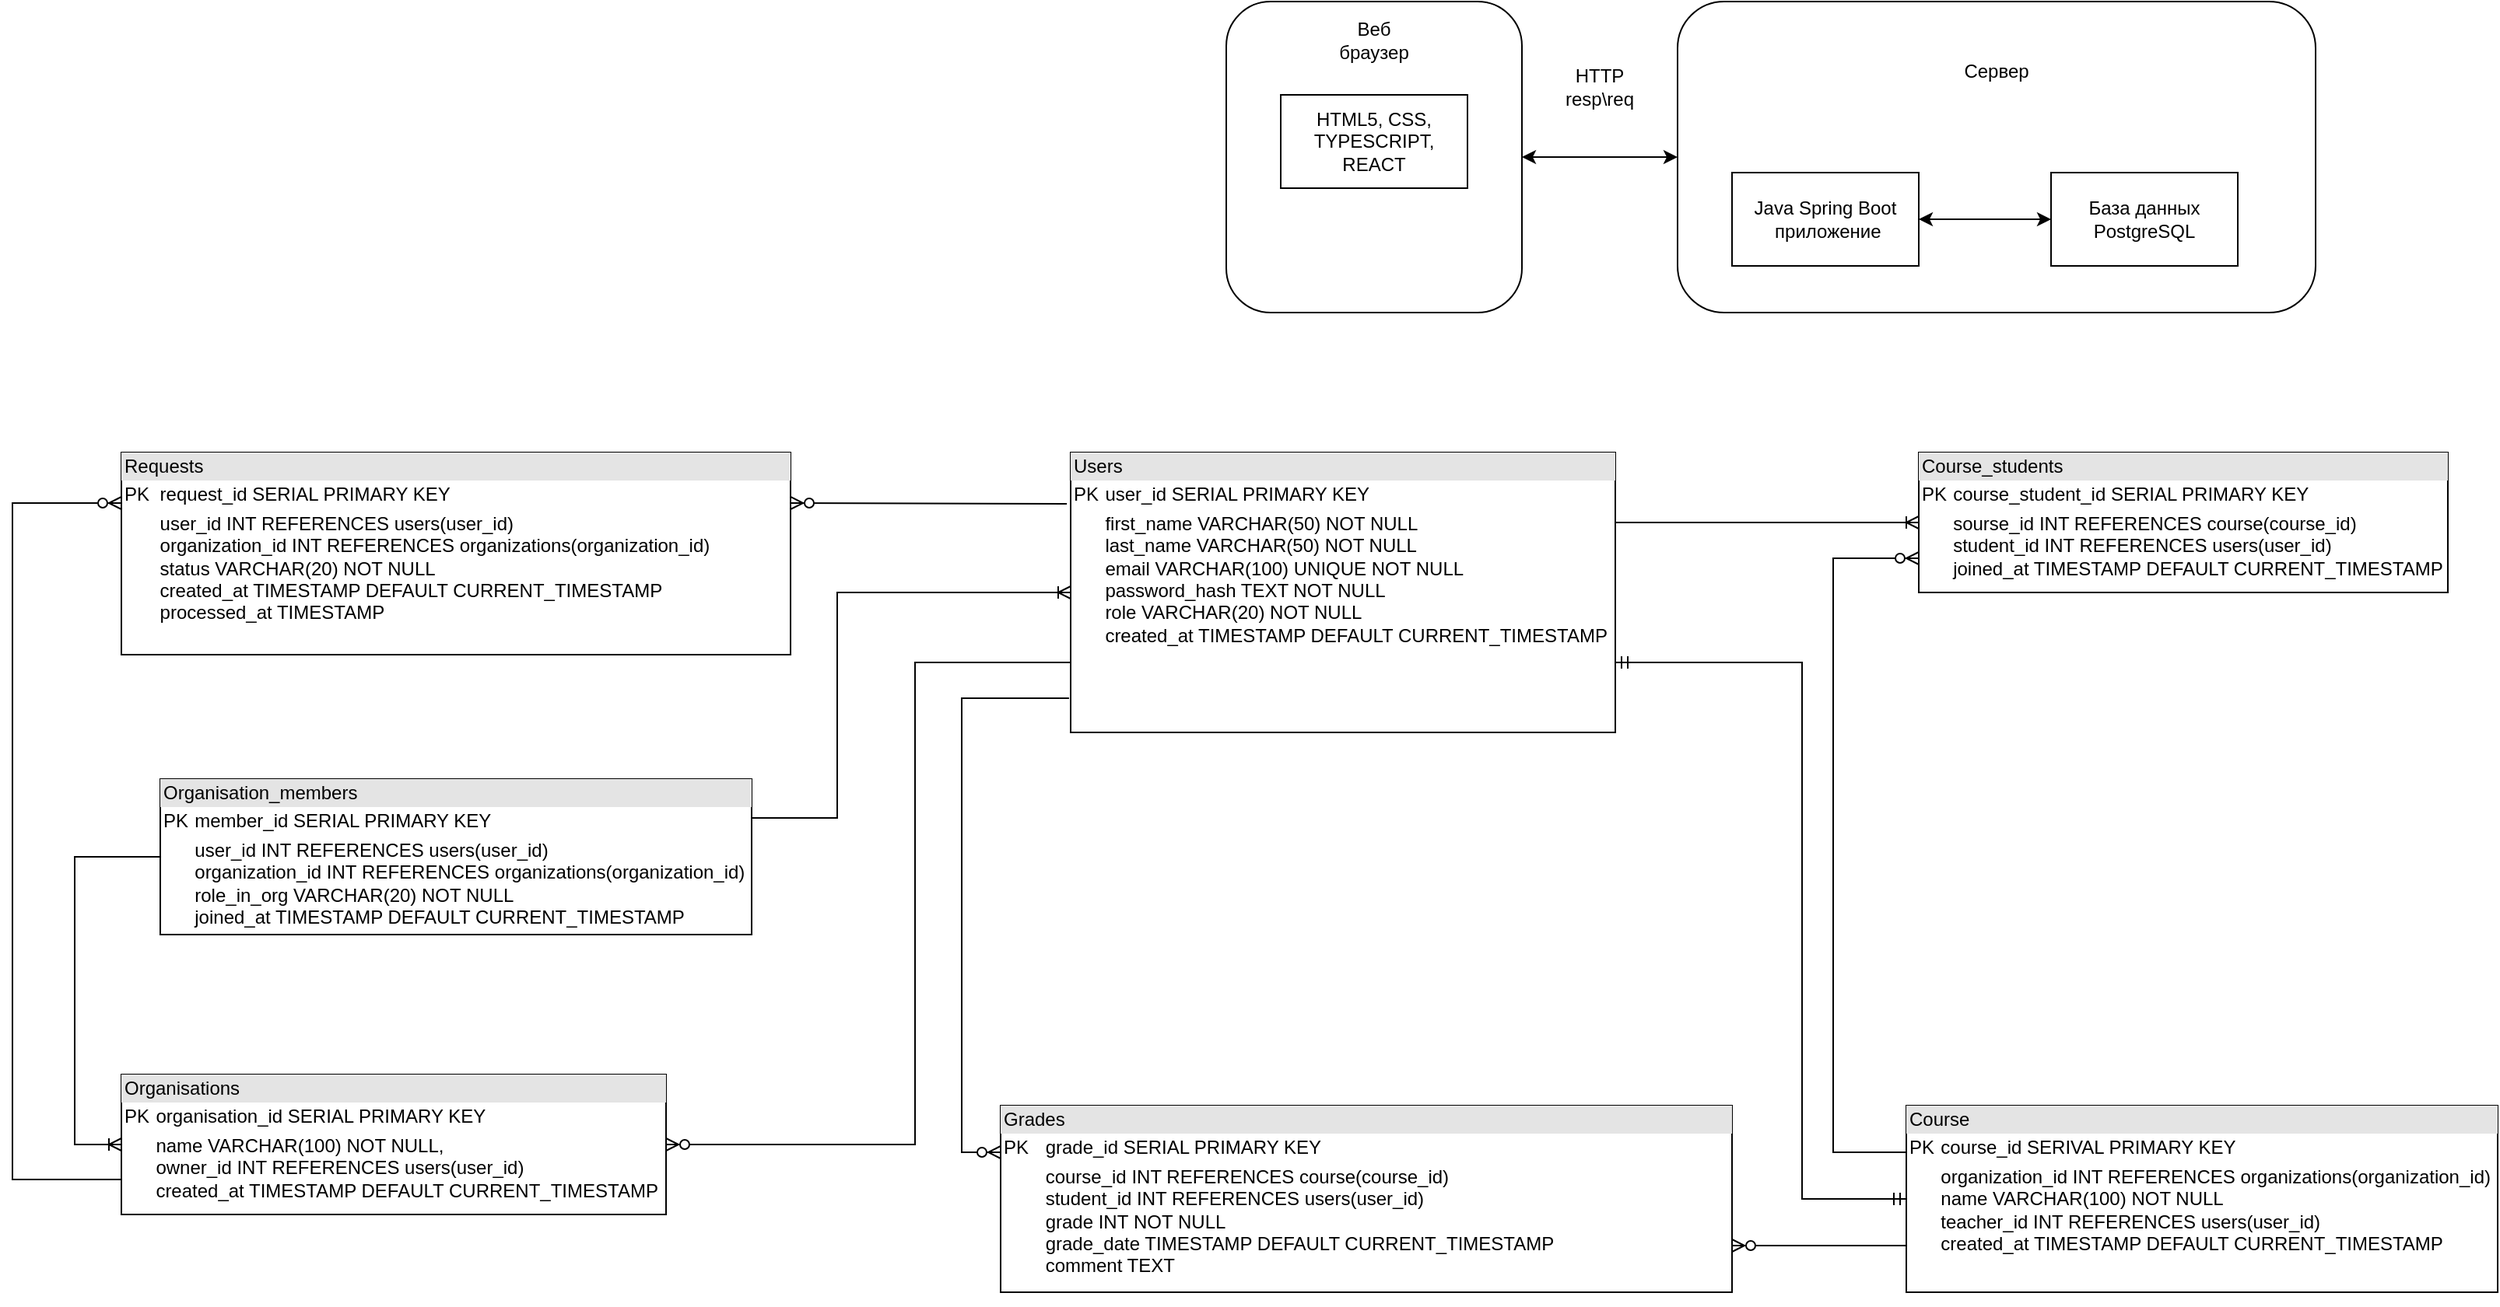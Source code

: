 <mxfile version="25.0.1">
  <diagram name="Страница — 1" id="V6rJdf1PqsG2V1mrnfjP">
    <mxGraphModel dx="2069" dy="647" grid="1" gridSize="10" guides="1" tooltips="1" connect="1" arrows="1" fold="1" page="1" pageScale="1" pageWidth="827" pageHeight="1169" math="0" shadow="0">
      <root>
        <mxCell id="0" />
        <mxCell id="1" parent="0" />
        <mxCell id="6faelGGpGeSTUQcnITrF-1" value="" style="rounded=1;whiteSpace=wrap;html=1;" parent="1" vertex="1">
          <mxGeometry x="390" y="210" width="190" height="200" as="geometry" />
        </mxCell>
        <mxCell id="6faelGGpGeSTUQcnITrF-2" value="Веб браузер" style="text;html=1;align=center;verticalAlign=middle;whiteSpace=wrap;rounded=0;" parent="1" vertex="1">
          <mxGeometry x="455" y="220" width="60" height="30" as="geometry" />
        </mxCell>
        <mxCell id="6faelGGpGeSTUQcnITrF-4" value="HTML5, CSS, TYPESCRIPT, REACT" style="rounded=0;whiteSpace=wrap;html=1;" parent="1" vertex="1">
          <mxGeometry x="425" y="270" width="120" height="60" as="geometry" />
        </mxCell>
        <mxCell id="6faelGGpGeSTUQcnITrF-6" value="" style="rounded=1;whiteSpace=wrap;html=1;" parent="1" vertex="1">
          <mxGeometry x="680" y="210" width="410" height="200" as="geometry" />
        </mxCell>
        <mxCell id="6faelGGpGeSTUQcnITrF-7" value="" style="endArrow=classic;startArrow=classic;html=1;rounded=0;entryX=0;entryY=0.5;entryDx=0;entryDy=0;exitX=1;exitY=0.5;exitDx=0;exitDy=0;" parent="1" source="6faelGGpGeSTUQcnITrF-1" target="6faelGGpGeSTUQcnITrF-6" edge="1">
          <mxGeometry width="50" height="50" relative="1" as="geometry">
            <mxPoint x="600" y="360" as="sourcePoint" />
            <mxPoint x="650" y="310" as="targetPoint" />
          </mxGeometry>
        </mxCell>
        <mxCell id="6faelGGpGeSTUQcnITrF-8" value="HTTP&lt;div&gt;resp\req&lt;/div&gt;" style="text;html=1;align=center;verticalAlign=middle;whiteSpace=wrap;rounded=0;" parent="1" vertex="1">
          <mxGeometry x="600" y="250" width="60" height="30" as="geometry" />
        </mxCell>
        <mxCell id="6faelGGpGeSTUQcnITrF-11" value="Сервер" style="text;html=1;align=center;verticalAlign=middle;whiteSpace=wrap;rounded=0;" parent="1" vertex="1">
          <mxGeometry x="855" y="240" width="60" height="30" as="geometry" />
        </mxCell>
        <mxCell id="6faelGGpGeSTUQcnITrF-12" value="Java Spring Boot&lt;div&gt;&amp;nbsp;приложение&lt;/div&gt;" style="rounded=0;whiteSpace=wrap;html=1;" parent="1" vertex="1">
          <mxGeometry x="715" y="320" width="120" height="60" as="geometry" />
        </mxCell>
        <mxCell id="6faelGGpGeSTUQcnITrF-16" value="База данных PostgreSQL" style="rounded=0;whiteSpace=wrap;html=1;" parent="1" vertex="1">
          <mxGeometry x="920" y="320" width="120" height="60" as="geometry" />
        </mxCell>
        <mxCell id="6faelGGpGeSTUQcnITrF-17" value="" style="endArrow=classic;startArrow=classic;html=1;rounded=0;entryX=0;entryY=0.5;entryDx=0;entryDy=0;exitX=1;exitY=0.5;exitDx=0;exitDy=0;" parent="1" source="6faelGGpGeSTUQcnITrF-12" target="6faelGGpGeSTUQcnITrF-16" edge="1">
          <mxGeometry width="50" height="50" relative="1" as="geometry">
            <mxPoint x="880" y="450" as="sourcePoint" />
            <mxPoint x="930" y="400" as="targetPoint" />
          </mxGeometry>
        </mxCell>
        <mxCell id="cuGPar4a3bwMZqJY6J5C-8" value="&lt;div style=&quot;box-sizing:border-box;width:100%;background:#e4e4e4;padding:2px;&quot;&gt;Users&lt;/div&gt;&lt;table style=&quot;width:100%;font-size:1em;&quot; cellpadding=&quot;2&quot; cellspacing=&quot;0&quot;&gt;&lt;tbody&gt;&lt;tr&gt;&lt;td&gt;PK&lt;/td&gt;&lt;td&gt;user_id SERIAL PRIMARY KEY&lt;/td&gt;&lt;/tr&gt;&lt;tr&gt;&lt;td&gt;&lt;br&gt;&lt;/td&gt;&lt;td&gt;first_name VARCHAR(50) NOT NULL&lt;br&gt;last_name VARCHAR(50) NOT NULL&lt;br&gt;email &lt;span class=&quot;hljs-type&quot;&gt;VARCHAR&lt;/span&gt;(&lt;span class=&quot;hljs-number&quot;&gt;100&lt;/span&gt;) &lt;span class=&quot;hljs-keyword&quot;&gt;UNIQUE&lt;/span&gt; &lt;span class=&quot;hljs-keyword&quot;&gt;NOT&lt;/span&gt; &lt;span class=&quot;hljs-keyword&quot;&gt;NULL&lt;br&gt;password_hash TEXT &lt;span class=&quot;hljs-keyword&quot;&gt;NOT&lt;/span&gt; &lt;span class=&quot;hljs-keyword&quot;&gt;NULL&lt;br&gt;&lt;/span&gt;role &lt;span class=&quot;hljs-type&quot;&gt;VARCHAR&lt;/span&gt;(&lt;span class=&quot;hljs-number&quot;&gt;20&lt;/span&gt;) &lt;span class=&quot;hljs-keyword&quot;&gt;NOT&lt;/span&gt; &lt;span class=&quot;hljs-keyword&quot;&gt;NULL&lt;br&gt;created_at &lt;span class=&quot;hljs-type&quot;&gt;TIMESTAMP&lt;/span&gt; &lt;span class=&quot;hljs-keyword&quot;&gt;DEFAULT&lt;/span&gt; &lt;span class=&quot;hljs-built_in&quot;&gt;CURRENT_TIMESTAMP&lt;/span&gt;&lt;/span&gt;&lt;/span&gt;&lt;/td&gt;&lt;/tr&gt;&lt;tr&gt;&lt;td&gt;&lt;/td&gt;&lt;td&gt;&lt;br&gt;&lt;/td&gt;&lt;/tr&gt;&lt;/tbody&gt;&lt;/table&gt;" style="verticalAlign=top;align=left;overflow=fill;html=1;whiteSpace=wrap;" parent="1" vertex="1">
          <mxGeometry x="290" y="500" width="350" height="180" as="geometry" />
        </mxCell>
        <mxCell id="cuGPar4a3bwMZqJY6J5C-10" value="&lt;div style=&quot;box-sizing:border-box;width:100%;background:#e4e4e4;padding:2px;&quot;&gt;Organisations&lt;/div&gt;&lt;table style=&quot;width:100%;font-size:1em;&quot; cellpadding=&quot;2&quot; cellspacing=&quot;0&quot;&gt;&lt;tbody&gt;&lt;tr&gt;&lt;td&gt;PK&lt;/td&gt;&lt;td&gt;organisation_id SERIAL PRIMARY KEY&lt;/td&gt;&lt;/tr&gt;&lt;tr&gt;&lt;td&gt;&lt;br&gt;&lt;/td&gt;&lt;td&gt;name &lt;span class=&quot;hljs-type&quot;&gt;VARCHAR&lt;/span&gt;(&lt;span class=&quot;hljs-number&quot;&gt;100&lt;/span&gt;) &lt;span class=&quot;hljs-keyword&quot;&gt;NOT&lt;/span&gt; &lt;span class=&quot;hljs-keyword&quot;&gt;NULL&lt;/span&gt;,&lt;br&gt;    owner_id &lt;span class=&quot;hljs-type&quot;&gt;INT&lt;/span&gt; &lt;span class=&quot;hljs-keyword&quot;&gt;REFERENCES&lt;/span&gt; users(user_id)&lt;br&gt;    created_at &lt;span class=&quot;hljs-type&quot;&gt;TIMESTAMP&lt;/span&gt; &lt;span class=&quot;hljs-keyword&quot;&gt;DEFAULT&lt;/span&gt; &lt;span class=&quot;hljs-built_in&quot;&gt;CURRENT_TIMESTAMP&lt;/span&gt;&lt;br&gt;&lt;br&gt;&lt;/td&gt;&lt;/tr&gt;&lt;tr&gt;&lt;td&gt;&lt;/td&gt;&lt;td&gt;&lt;br&gt;&lt;/td&gt;&lt;/tr&gt;&lt;/tbody&gt;&lt;/table&gt;" style="verticalAlign=top;align=left;overflow=fill;html=1;whiteSpace=wrap;" parent="1" vertex="1">
          <mxGeometry x="-320" y="900" width="350" height="90" as="geometry" />
        </mxCell>
        <mxCell id="cuGPar4a3bwMZqJY6J5C-11" value="&lt;div style=&quot;box-sizing:border-box;width:100%;background:#e4e4e4;padding:2px;&quot;&gt;Organisation_members&lt;/div&gt;&lt;table style=&quot;width:100%;font-size:1em;&quot; cellpadding=&quot;2&quot; cellspacing=&quot;0&quot;&gt;&lt;tbody&gt;&lt;tr&gt;&lt;td&gt;PK&lt;/td&gt;&lt;td&gt;member_id SERIAL PRIMARY KEY&lt;/td&gt;&lt;/tr&gt;&lt;tr&gt;&lt;td&gt;&lt;br&gt;&lt;/td&gt;&lt;td&gt;user_id &lt;span class=&quot;hljs-type&quot;&gt;INT&lt;/span&gt; &lt;span class=&quot;hljs-keyword&quot;&gt;REFERENCES&lt;/span&gt; users(user_id) &lt;br&gt;organization_id&amp;nbsp;&lt;span class=&quot;hljs-type&quot;&gt;INT&amp;nbsp;&lt;/span&gt;&lt;span class=&quot;hljs-keyword&quot;&gt;REFERENCES&amp;nbsp;&lt;/span&gt;organizations(organization_id)&lt;br&gt;role_in_org &lt;span class=&quot;hljs-type&quot;&gt;VARCHAR&lt;/span&gt;(&lt;span class=&quot;hljs-number&quot;&gt;20&lt;/span&gt;) &lt;span class=&quot;hljs-keyword&quot;&gt;NOT&lt;/span&gt; &lt;span class=&quot;hljs-keyword&quot;&gt;NULL&lt;br&gt;&lt;/span&gt;joined_at &lt;span class=&quot;hljs-type&quot;&gt;TIMESTAMP&lt;/span&gt; &lt;span class=&quot;hljs-keyword&quot;&gt;DEFAULT&lt;/span&gt; &lt;span class=&quot;hljs-built_in&quot;&gt;CURRENT_TIMESTAMP&lt;/span&gt;&lt;/td&gt;&lt;/tr&gt;&lt;tr&gt;&lt;td&gt;&lt;/td&gt;&lt;td&gt;&lt;br&gt;&lt;/td&gt;&lt;/tr&gt;&lt;/tbody&gt;&lt;/table&gt;" style="verticalAlign=top;align=left;overflow=fill;html=1;whiteSpace=wrap;" parent="1" vertex="1">
          <mxGeometry x="-295" y="710" width="380" height="100" as="geometry" />
        </mxCell>
        <mxCell id="cuGPar4a3bwMZqJY6J5C-12" value="&lt;div style=&quot;box-sizing:border-box;width:100%;background:#e4e4e4;padding:2px;&quot;&gt;Course&lt;/div&gt;&lt;table style=&quot;width:100%;font-size:1em;&quot; cellpadding=&quot;2&quot; cellspacing=&quot;0&quot;&gt;&lt;tbody&gt;&lt;tr&gt;&lt;td&gt;PK&lt;/td&gt;&lt;td&gt;course_id SERIVAL PRIMARY KEY&lt;/td&gt;&lt;/tr&gt;&lt;tr&gt;&lt;td&gt;&lt;br&gt;&lt;/td&gt;&lt;td&gt;organization_id &lt;span class=&quot;hljs-type&quot;&gt;INT&lt;/span&gt; &lt;span class=&quot;hljs-keyword&quot;&gt;REFERENCES&amp;nbsp;&lt;/span&gt;organizations(organization_id)&lt;br&gt;name &lt;span class=&quot;hljs-type&quot;&gt;VARCHAR&lt;/span&gt;(&lt;span class=&quot;hljs-number&quot;&gt;100&lt;/span&gt;) &lt;span class=&quot;hljs-keyword&quot;&gt;NOT&lt;/span&gt; &lt;span class=&quot;hljs-keyword&quot;&gt;NULL&lt;/span&gt;&lt;br&gt;    teacher_id &lt;span class=&quot;hljs-type&quot;&gt;INT&lt;/span&gt; &lt;span class=&quot;hljs-keyword&quot;&gt;REFERENCES&lt;/span&gt; users(user_id)&lt;br&gt;    created_at &lt;span class=&quot;hljs-type&quot;&gt;TIMESTAMP&lt;/span&gt; &lt;span class=&quot;hljs-keyword&quot;&gt;DEFAULT&lt;/span&gt; &lt;span class=&quot;hljs-built_in&quot;&gt;CURRENT_TIMESTAMP&lt;/span&gt;&lt;/td&gt;&lt;/tr&gt;&lt;tr&gt;&lt;td&gt;&lt;/td&gt;&lt;td&gt;&lt;br&gt;&lt;/td&gt;&lt;/tr&gt;&lt;/tbody&gt;&lt;/table&gt;" style="verticalAlign=top;align=left;overflow=fill;html=1;whiteSpace=wrap;" parent="1" vertex="1">
          <mxGeometry x="827" y="920" width="380" height="120" as="geometry" />
        </mxCell>
        <mxCell id="cuGPar4a3bwMZqJY6J5C-13" value="&lt;div style=&quot;box-sizing:border-box;width:100%;background:#e4e4e4;padding:2px;&quot;&gt;Course_students&lt;/div&gt;&lt;table style=&quot;width:100%;font-size:1em;&quot; cellpadding=&quot;2&quot; cellspacing=&quot;0&quot;&gt;&lt;tbody&gt;&lt;tr&gt;&lt;td&gt;PK&lt;/td&gt;&lt;td&gt;course_student_id SERIAL PRIMARY KEY&lt;/td&gt;&lt;/tr&gt;&lt;tr&gt;&lt;td&gt;&lt;br&gt;&lt;/td&gt;&lt;td&gt;sourse_id &lt;span class=&quot;hljs-type&quot;&gt;INT&lt;/span&gt; &lt;span class=&quot;hljs-keyword&quot;&gt;REFERENCES&lt;/span&gt; course(course_id)&lt;br&gt;student_id &lt;span class=&quot;hljs-type&quot;&gt;INT&lt;/span&gt; &lt;span class=&quot;hljs-keyword&quot;&gt;REFERENCES&lt;/span&gt; users(user_id)&lt;br&gt;joined_at &lt;span class=&quot;hljs-type&quot;&gt;TIMESTAMP&lt;/span&gt; &lt;span class=&quot;hljs-keyword&quot;&gt;DEFAULT&lt;/span&gt; &lt;span class=&quot;hljs-built_in&quot;&gt;CURRENT_TIMESTAMP&lt;/span&gt;&lt;/td&gt;&lt;/tr&gt;&lt;tr&gt;&lt;td&gt;&lt;/td&gt;&lt;td&gt;&lt;br&gt;&lt;/td&gt;&lt;/tr&gt;&lt;/tbody&gt;&lt;/table&gt;" style="verticalAlign=top;align=left;overflow=fill;html=1;whiteSpace=wrap;" parent="1" vertex="1">
          <mxGeometry x="835" y="500" width="340" height="90" as="geometry" />
        </mxCell>
        <mxCell id="cuGPar4a3bwMZqJY6J5C-14" value="&lt;div style=&quot;box-sizing:border-box;width:100%;background:#e4e4e4;padding:2px;&quot;&gt;Grades&lt;/div&gt;&lt;table style=&quot;width:100%;font-size:1em;&quot; cellpadding=&quot;2&quot; cellspacing=&quot;0&quot;&gt;&lt;tbody&gt;&lt;tr&gt;&lt;td&gt;PK&lt;/td&gt;&lt;td&gt;grade_id SERIAL PRIMARY KEY&lt;/td&gt;&lt;/tr&gt;&lt;tr&gt;&lt;td&gt;&lt;br&gt;&lt;/td&gt;&lt;td&gt;course_id &lt;span class=&quot;hljs-type&quot;&gt;INT&lt;/span&gt; &lt;span class=&quot;hljs-keyword&quot;&gt;REFERENCES&lt;/span&gt;&amp;nbsp;course(course_id)&lt;br&gt;    student_id &lt;span class=&quot;hljs-type&quot;&gt;INT&lt;/span&gt; &lt;span class=&quot;hljs-keyword&quot;&gt;REFERENCES&lt;/span&gt; users(user_id)&lt;br&gt;    grade INT&amp;nbsp;&lt;span class=&quot;hljs-keyword&quot;&gt;NOT&lt;/span&gt; &lt;span class=&quot;hljs-keyword&quot;&gt;NULL&lt;/span&gt;&lt;br&gt;    grade_date &lt;span class=&quot;hljs-type&quot;&gt;TIMESTAMP&lt;/span&gt; &lt;span class=&quot;hljs-keyword&quot;&gt;DEFAULT&lt;/span&gt; &lt;span class=&quot;hljs-built_in&quot;&gt;CURRENT_TIMESTAMP&lt;br&gt;&lt;/span&gt;comment TEXT&lt;/td&gt;&lt;/tr&gt;&lt;tr&gt;&lt;td&gt;&lt;/td&gt;&lt;td&gt;&lt;br&gt;&lt;/td&gt;&lt;/tr&gt;&lt;/tbody&gt;&lt;/table&gt;" style="verticalAlign=top;align=left;overflow=fill;html=1;whiteSpace=wrap;" parent="1" vertex="1">
          <mxGeometry x="245" y="920" width="470" height="120" as="geometry" />
        </mxCell>
        <mxCell id="cuGPar4a3bwMZqJY6J5C-15" value="&lt;div style=&quot;box-sizing:border-box;width:100%;background:#e4e4e4;padding:2px;&quot;&gt;Requests&lt;/div&gt;&lt;table style=&quot;width:100%;font-size:1em;&quot; cellpadding=&quot;2&quot; cellspacing=&quot;0&quot;&gt;&lt;tbody&gt;&lt;tr&gt;&lt;td&gt;PK&lt;/td&gt;&lt;td&gt;request_id SERIAL PRIMARY KEY&lt;/td&gt;&lt;/tr&gt;&lt;tr&gt;&lt;td&gt;&lt;br&gt;&lt;/td&gt;&lt;td&gt;user_id &lt;span class=&quot;hljs-type&quot;&gt;INT&lt;/span&gt; &lt;span class=&quot;hljs-keyword&quot;&gt;REFERENCES&lt;/span&gt; users(user_id)&lt;br&gt;    organization_id &lt;span class=&quot;hljs-type&quot;&gt;INT&lt;/span&gt; &lt;span class=&quot;hljs-keyword&quot;&gt;REFERENCES&lt;/span&gt; organizations(organization_id)&lt;br&gt;    status &lt;span class=&quot;hljs-type&quot;&gt;VARCHAR&lt;/span&gt;(&lt;span class=&quot;hljs-number&quot;&gt;20&lt;/span&gt;) &lt;span class=&quot;hljs-keyword&quot;&gt;NOT&lt;/span&gt; &lt;span class=&quot;hljs-keyword&quot;&gt;NULL&lt;/span&gt;&lt;br&gt;    created_at &lt;span class=&quot;hljs-type&quot;&gt;TIMESTAMP&lt;/span&gt; &lt;span class=&quot;hljs-keyword&quot;&gt;DEFAULT&lt;/span&gt; &lt;span class=&quot;hljs-built_in&quot;&gt;CURRENT_TIMESTAMP&lt;/span&gt;&lt;br&gt;    processed_at &lt;span class=&quot;hljs-type&quot;&gt;TIMESTAMP&lt;/span&gt;&lt;/td&gt;&lt;/tr&gt;&lt;tr&gt;&lt;td&gt;&lt;/td&gt;&lt;td&gt;&lt;br&gt;&lt;/td&gt;&lt;/tr&gt;&lt;/tbody&gt;&lt;/table&gt;" style="verticalAlign=top;align=left;overflow=fill;html=1;whiteSpace=wrap;" parent="1" vertex="1">
          <mxGeometry x="-320" y="500" width="430" height="130" as="geometry" />
        </mxCell>
        <mxCell id="cuGPar4a3bwMZqJY6J5C-20" value="" style="fontSize=12;html=1;endArrow=ERzeroToMany;endFill=1;rounded=0;exitX=-0.007;exitY=0.183;exitDx=0;exitDy=0;entryX=1;entryY=0.25;entryDx=0;entryDy=0;exitPerimeter=0;" parent="1" source="cuGPar4a3bwMZqJY6J5C-8" target="cuGPar4a3bwMZqJY6J5C-15" edge="1">
          <mxGeometry width="100" height="100" relative="1" as="geometry">
            <mxPoint x="310" y="900" as="sourcePoint" />
            <mxPoint x="-360" y="700" as="targetPoint" />
          </mxGeometry>
        </mxCell>
        <mxCell id="cuGPar4a3bwMZqJY6J5C-24" value="" style="edgeStyle=orthogonalEdgeStyle;fontSize=12;html=1;endArrow=ERzeroToMany;endFill=1;rounded=0;exitX=0;exitY=0.75;exitDx=0;exitDy=0;entryX=0;entryY=0.25;entryDx=0;entryDy=0;" parent="1" source="cuGPar4a3bwMZqJY6J5C-10" target="cuGPar4a3bwMZqJY6J5C-15" edge="1">
          <mxGeometry width="100" height="100" relative="1" as="geometry">
            <mxPoint x="-390" y="915.03" as="sourcePoint" />
            <mxPoint x="-390" y="550" as="targetPoint" />
            <Array as="points">
              <mxPoint x="-390" y="967" />
              <mxPoint x="-390" y="533" />
            </Array>
          </mxGeometry>
        </mxCell>
        <mxCell id="cuGPar4a3bwMZqJY6J5C-25" value="" style="edgeStyle=elbowEdgeStyle;fontSize=12;html=1;endArrow=ERzeroToMany;endFill=1;rounded=0;entryX=1;entryY=0.5;entryDx=0;entryDy=0;exitX=0;exitY=0.75;exitDx=0;exitDy=0;" parent="1" source="cuGPar4a3bwMZqJY6J5C-8" target="cuGPar4a3bwMZqJY6J5C-10" edge="1">
          <mxGeometry width="100" height="100" relative="1" as="geometry">
            <mxPoint x="270" y="810" as="sourcePoint" />
            <mxPoint x="370" y="710" as="targetPoint" />
            <Array as="points">
              <mxPoint x="190" y="760" />
            </Array>
          </mxGeometry>
        </mxCell>
        <mxCell id="cuGPar4a3bwMZqJY6J5C-29" value="" style="edgeStyle=orthogonalEdgeStyle;fontSize=12;html=1;endArrow=ERmandOne;startArrow=ERmandOne;rounded=0;entryX=1;entryY=0.75;entryDx=0;entryDy=0;exitX=0;exitY=0.5;exitDx=0;exitDy=0;" parent="1" source="cuGPar4a3bwMZqJY6J5C-12" target="cuGPar4a3bwMZqJY6J5C-8" edge="1">
          <mxGeometry width="100" height="100" relative="1" as="geometry">
            <mxPoint x="810" y="980" as="sourcePoint" />
            <mxPoint x="590" y="730" as="targetPoint" />
            <Array as="points">
              <mxPoint x="760" y="980" />
              <mxPoint x="760" y="635" />
            </Array>
          </mxGeometry>
        </mxCell>
        <mxCell id="cuGPar4a3bwMZqJY6J5C-32" value="&lt;div&gt;&lt;br&gt;&lt;/div&gt;&lt;div&gt;&lt;br&gt;&lt;/div&gt;" style="edgeLabel;html=1;align=center;verticalAlign=middle;resizable=0;points=[];" parent="cuGPar4a3bwMZqJY6J5C-29" vertex="1" connectable="0">
          <mxGeometry x="-0.999" y="-4" relative="1" as="geometry">
            <mxPoint as="offset" />
          </mxGeometry>
        </mxCell>
        <mxCell id="cuGPar4a3bwMZqJY6J5C-30" style="edgeStyle=orthogonalEdgeStyle;rounded=0;orthogonalLoop=1;jettySize=auto;html=1;exitX=0.5;exitY=1;exitDx=0;exitDy=0;" parent="1" source="cuGPar4a3bwMZqJY6J5C-14" target="cuGPar4a3bwMZqJY6J5C-14" edge="1">
          <mxGeometry relative="1" as="geometry" />
        </mxCell>
        <mxCell id="cuGPar4a3bwMZqJY6J5C-31" value="" style="edgeStyle=orthogonalEdgeStyle;fontSize=12;html=1;endArrow=ERzeroToMany;endFill=1;rounded=0;exitX=0;exitY=0.25;exitDx=0;exitDy=0;entryX=0;entryY=0.75;entryDx=0;entryDy=0;" parent="1" source="cuGPar4a3bwMZqJY6J5C-12" target="cuGPar4a3bwMZqJY6J5C-13" edge="1">
          <mxGeometry width="100" height="100" relative="1" as="geometry">
            <mxPoint x="680" y="810" as="sourcePoint" />
            <mxPoint x="710" y="520" as="targetPoint" />
            <Array as="points">
              <mxPoint x="780" y="950" />
              <mxPoint x="780" y="568" />
              <mxPoint x="835" y="568" />
            </Array>
          </mxGeometry>
        </mxCell>
        <mxCell id="cuGPar4a3bwMZqJY6J5C-38" value="" style="edgeStyle=orthogonalEdgeStyle;fontSize=12;html=1;endArrow=ERoneToMany;rounded=0;entryX=0;entryY=0.5;entryDx=0;entryDy=0;exitX=1;exitY=0.25;exitDx=0;exitDy=0;" parent="1" source="cuGPar4a3bwMZqJY6J5C-11" target="cuGPar4a3bwMZqJY6J5C-8" edge="1">
          <mxGeometry width="100" height="100" relative="1" as="geometry">
            <mxPoint x="230" y="860" as="sourcePoint" />
            <mxPoint x="330" y="760" as="targetPoint" />
            <Array as="points">
              <mxPoint x="140" y="735" />
              <mxPoint x="140" y="590" />
            </Array>
          </mxGeometry>
        </mxCell>
        <mxCell id="cuGPar4a3bwMZqJY6J5C-39" value="" style="edgeStyle=orthogonalEdgeStyle;fontSize=12;html=1;endArrow=ERoneToMany;rounded=0;exitX=0;exitY=0.5;exitDx=0;exitDy=0;entryX=0;entryY=0.5;entryDx=0;entryDy=0;" parent="1" source="cuGPar4a3bwMZqJY6J5C-11" target="cuGPar4a3bwMZqJY6J5C-10" edge="1">
          <mxGeometry width="100" height="100" relative="1" as="geometry">
            <mxPoint x="230" y="860" as="sourcePoint" />
            <mxPoint x="330" y="760" as="targetPoint" />
            <Array as="points">
              <mxPoint x="-350" y="760" />
              <mxPoint x="-350" y="945" />
            </Array>
          </mxGeometry>
        </mxCell>
        <mxCell id="Nr0X3NniLX37dWHPx-pN-1" value="" style="edgeStyle=elbowEdgeStyle;fontSize=12;html=1;endArrow=ERzeroToMany;endFill=1;rounded=0;exitX=-0.003;exitY=0.878;exitDx=0;exitDy=0;exitPerimeter=0;entryX=0;entryY=0.25;entryDx=0;entryDy=0;" edge="1" parent="1" source="cuGPar4a3bwMZqJY6J5C-8" target="cuGPar4a3bwMZqJY6J5C-14">
          <mxGeometry width="100" height="100" relative="1" as="geometry">
            <mxPoint x="450" y="810" as="sourcePoint" />
            <mxPoint x="550" y="710" as="targetPoint" />
            <Array as="points">
              <mxPoint x="220" y="820" />
            </Array>
          </mxGeometry>
        </mxCell>
        <mxCell id="Nr0X3NniLX37dWHPx-pN-2" value="" style="edgeStyle=entityRelationEdgeStyle;fontSize=12;html=1;endArrow=ERzeroToMany;endFill=1;rounded=0;exitX=0;exitY=0.75;exitDx=0;exitDy=0;entryX=1;entryY=0.75;entryDx=0;entryDy=0;" edge="1" parent="1" source="cuGPar4a3bwMZqJY6J5C-12" target="cuGPar4a3bwMZqJY6J5C-14">
          <mxGeometry width="100" height="100" relative="1" as="geometry">
            <mxPoint x="730" y="930" as="sourcePoint" />
            <mxPoint x="830" y="830" as="targetPoint" />
          </mxGeometry>
        </mxCell>
        <mxCell id="Nr0X3NniLX37dWHPx-pN-3" value="" style="edgeStyle=entityRelationEdgeStyle;fontSize=12;html=1;endArrow=ERoneToMany;rounded=0;entryX=0;entryY=0.5;entryDx=0;entryDy=0;exitX=1;exitY=0.25;exitDx=0;exitDy=0;" edge="1" parent="1" source="cuGPar4a3bwMZqJY6J5C-8" target="cuGPar4a3bwMZqJY6J5C-13">
          <mxGeometry width="100" height="100" relative="1" as="geometry">
            <mxPoint x="620" y="840" as="sourcePoint" />
            <mxPoint x="720" y="740" as="targetPoint" />
          </mxGeometry>
        </mxCell>
      </root>
    </mxGraphModel>
  </diagram>
</mxfile>
